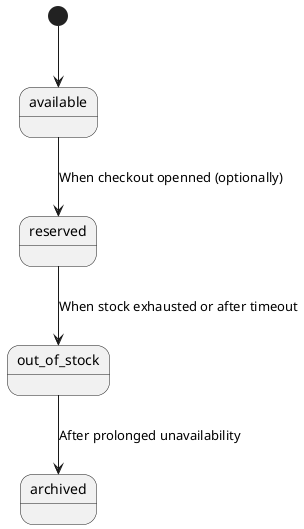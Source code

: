 @startuml BookStateDiagram
[*] --> available
available --> reserved : When checkout openned (optionally)
reserved --> out_of_stock : When stock exhausted or after timeout
out_of_stock --> archived : After prolonged unavailability
@enduml
